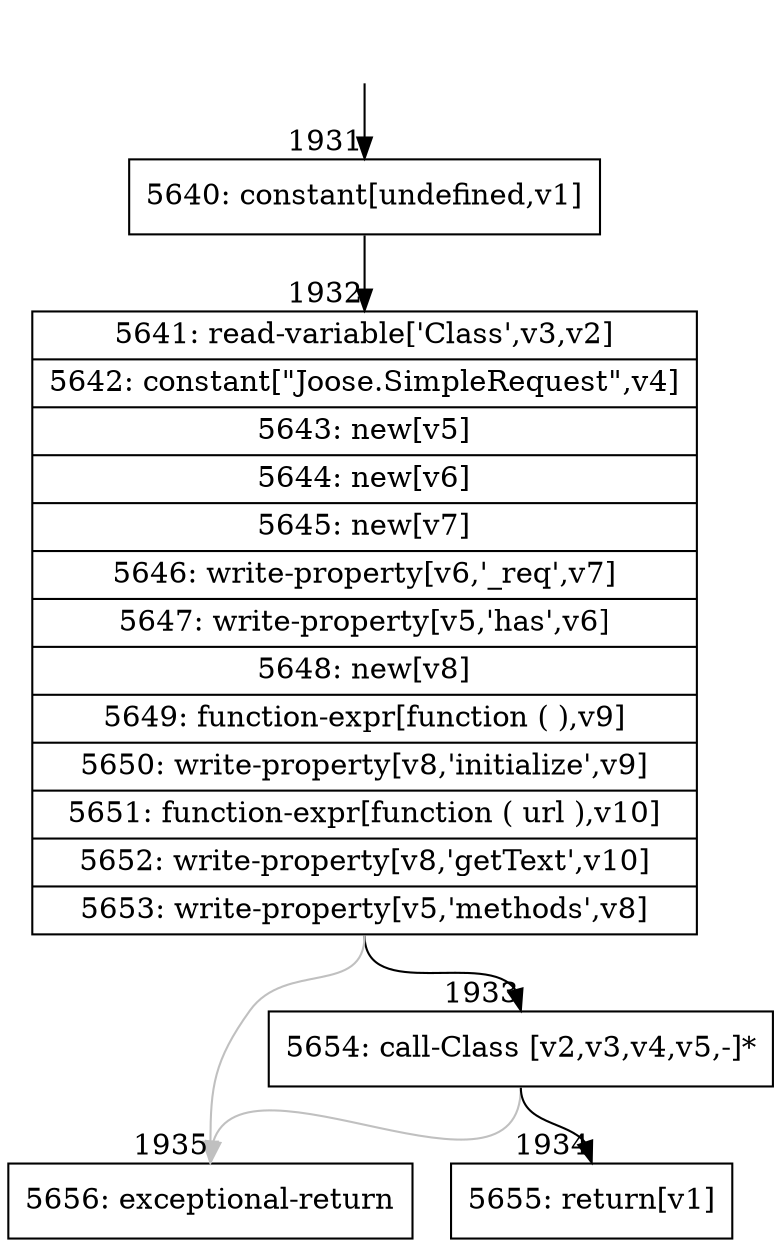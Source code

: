 digraph {
rankdir="TD"
BB_entry220[shape=none,label=""];
BB_entry220 -> BB1931 [tailport=s, headport=n, headlabel="    1931"]
BB1931 [shape=record label="{5640: constant[undefined,v1]}" ] 
BB1931 -> BB1932 [tailport=s, headport=n, headlabel="      1932"]
BB1932 [shape=record label="{5641: read-variable['Class',v3,v2]|5642: constant[\"Joose.SimpleRequest\",v4]|5643: new[v5]|5644: new[v6]|5645: new[v7]|5646: write-property[v6,'_req',v7]|5647: write-property[v5,'has',v6]|5648: new[v8]|5649: function-expr[function ( ),v9]|5650: write-property[v8,'initialize',v9]|5651: function-expr[function ( url ),v10]|5652: write-property[v8,'getText',v10]|5653: write-property[v5,'methods',v8]}" ] 
BB1932 -> BB1933 [tailport=s, headport=n, headlabel="      1933"]
BB1932 -> BB1935 [tailport=s, headport=n, color=gray, headlabel="      1935"]
BB1933 [shape=record label="{5654: call-Class [v2,v3,v4,v5,-]*}" ] 
BB1933 -> BB1934 [tailport=s, headport=n, headlabel="      1934"]
BB1933 -> BB1935 [tailport=s, headport=n, color=gray]
BB1934 [shape=record label="{5655: return[v1]}" ] 
BB1935 [shape=record label="{5656: exceptional-return}" ] 
//#$~ 2220
}
